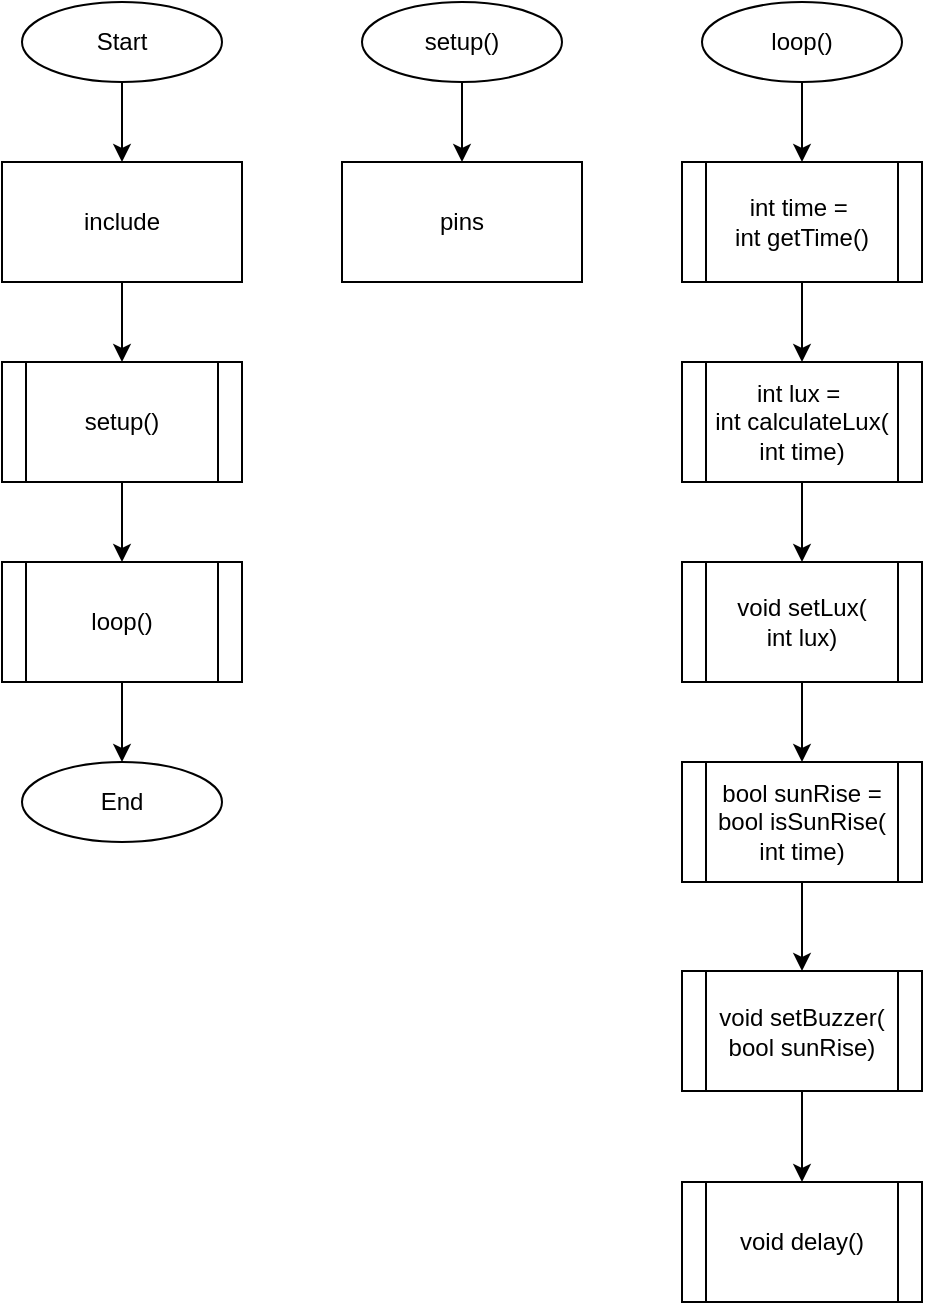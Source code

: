 <mxfile version="24.5.2" type="github">
  <diagram id="C5RBs43oDa-KdzZeNtuy" name="Page-1">
    <mxGraphModel dx="1279" dy="560" grid="1" gridSize="10" guides="1" tooltips="1" connect="1" arrows="1" fold="1" page="1" pageScale="1" pageWidth="827" pageHeight="1169" math="0" shadow="0">
      <root>
        <mxCell id="WIyWlLk6GJQsqaUBKTNV-0" />
        <mxCell id="WIyWlLk6GJQsqaUBKTNV-1" parent="WIyWlLk6GJQsqaUBKTNV-0" />
        <mxCell id="9KYYH3SGhph1YmxaZA-p-2" style="edgeStyle=orthogonalEdgeStyle;rounded=0;orthogonalLoop=1;jettySize=auto;html=1;entryX=0.5;entryY=0;entryDx=0;entryDy=0;" edge="1" parent="WIyWlLk6GJQsqaUBKTNV-1" source="q_1kvjc6tk3l14ZTKCB0-0" target="9KYYH3SGhph1YmxaZA-p-1">
          <mxGeometry relative="1" as="geometry" />
        </mxCell>
        <mxCell id="q_1kvjc6tk3l14ZTKCB0-0" value="Start" style="ellipse;whiteSpace=wrap;html=1;" parent="WIyWlLk6GJQsqaUBKTNV-1" vertex="1">
          <mxGeometry x="40" y="40" width="100" height="40" as="geometry" />
        </mxCell>
        <mxCell id="q_1kvjc6tk3l14ZTKCB0-17" style="edgeStyle=orthogonalEdgeStyle;rounded=0;orthogonalLoop=1;jettySize=auto;html=1;entryX=0.5;entryY=0;entryDx=0;entryDy=0;" parent="WIyWlLk6GJQsqaUBKTNV-1" source="q_1kvjc6tk3l14ZTKCB0-2" target="q_1kvjc6tk3l14ZTKCB0-3" edge="1">
          <mxGeometry relative="1" as="geometry" />
        </mxCell>
        <mxCell id="q_1kvjc6tk3l14ZTKCB0-2" value="int time =&amp;nbsp;&lt;div&gt;int getTime()&lt;br&gt;&lt;/div&gt;" style="shape=process;whiteSpace=wrap;html=1;backgroundOutline=1;" parent="WIyWlLk6GJQsqaUBKTNV-1" vertex="1">
          <mxGeometry x="370" y="120" width="120" height="60" as="geometry" />
        </mxCell>
        <mxCell id="q_1kvjc6tk3l14ZTKCB0-19" style="edgeStyle=orthogonalEdgeStyle;rounded=0;orthogonalLoop=1;jettySize=auto;html=1;entryX=0.5;entryY=0;entryDx=0;entryDy=0;" parent="WIyWlLk6GJQsqaUBKTNV-1" source="q_1kvjc6tk3l14ZTKCB0-3" target="q_1kvjc6tk3l14ZTKCB0-18" edge="1">
          <mxGeometry relative="1" as="geometry" />
        </mxCell>
        <mxCell id="q_1kvjc6tk3l14ZTKCB0-3" value="&lt;div&gt;int lux =&amp;nbsp;&lt;/div&gt;&lt;div&gt;int calculateLux(&lt;/div&gt;&lt;div&gt;int time)&lt;/div&gt;" style="shape=process;whiteSpace=wrap;html=1;backgroundOutline=1;" parent="WIyWlLk6GJQsqaUBKTNV-1" vertex="1">
          <mxGeometry x="370" y="220" width="120" height="60" as="geometry" />
        </mxCell>
        <mxCell id="q_1kvjc6tk3l14ZTKCB0-13" style="edgeStyle=orthogonalEdgeStyle;rounded=0;orthogonalLoop=1;jettySize=auto;html=1;entryX=0.5;entryY=0;entryDx=0;entryDy=0;" parent="WIyWlLk6GJQsqaUBKTNV-1" source="q_1kvjc6tk3l14ZTKCB0-4" target="q_1kvjc6tk3l14ZTKCB0-5" edge="1">
          <mxGeometry relative="1" as="geometry" />
        </mxCell>
        <mxCell id="q_1kvjc6tk3l14ZTKCB0-4" value="setup()" style="shape=process;whiteSpace=wrap;html=1;backgroundOutline=1;" parent="WIyWlLk6GJQsqaUBKTNV-1" vertex="1">
          <mxGeometry x="30" y="220" width="120" height="60" as="geometry" />
        </mxCell>
        <mxCell id="q_1kvjc6tk3l14ZTKCB0-14" style="edgeStyle=orthogonalEdgeStyle;rounded=0;orthogonalLoop=1;jettySize=auto;html=1;entryX=0.5;entryY=0;entryDx=0;entryDy=0;" parent="WIyWlLk6GJQsqaUBKTNV-1" source="q_1kvjc6tk3l14ZTKCB0-5" target="q_1kvjc6tk3l14ZTKCB0-11" edge="1">
          <mxGeometry relative="1" as="geometry" />
        </mxCell>
        <mxCell id="q_1kvjc6tk3l14ZTKCB0-5" value="loop()" style="shape=process;whiteSpace=wrap;html=1;backgroundOutline=1;" parent="WIyWlLk6GJQsqaUBKTNV-1" vertex="1">
          <mxGeometry x="30" y="320" width="120" height="60" as="geometry" />
        </mxCell>
        <mxCell id="q_1kvjc6tk3l14ZTKCB0-15" style="edgeStyle=orthogonalEdgeStyle;rounded=0;orthogonalLoop=1;jettySize=auto;html=1;entryX=0.5;entryY=0;entryDx=0;entryDy=0;" parent="WIyWlLk6GJQsqaUBKTNV-1" source="q_1kvjc6tk3l14ZTKCB0-6" target="9KYYH3SGhph1YmxaZA-p-5" edge="1">
          <mxGeometry relative="1" as="geometry">
            <mxPoint x="310" y="90" as="targetPoint" />
          </mxGeometry>
        </mxCell>
        <mxCell id="q_1kvjc6tk3l14ZTKCB0-6" value="setup()" style="ellipse;whiteSpace=wrap;html=1;" parent="WIyWlLk6GJQsqaUBKTNV-1" vertex="1">
          <mxGeometry x="210" y="40" width="100" height="40" as="geometry" />
        </mxCell>
        <mxCell id="q_1kvjc6tk3l14ZTKCB0-16" style="edgeStyle=orthogonalEdgeStyle;rounded=0;orthogonalLoop=1;jettySize=auto;html=1;entryX=0.5;entryY=0;entryDx=0;entryDy=0;" parent="WIyWlLk6GJQsqaUBKTNV-1" source="q_1kvjc6tk3l14ZTKCB0-7" target="q_1kvjc6tk3l14ZTKCB0-2" edge="1">
          <mxGeometry relative="1" as="geometry" />
        </mxCell>
        <mxCell id="q_1kvjc6tk3l14ZTKCB0-7" value="loop()" style="ellipse;whiteSpace=wrap;html=1;" parent="WIyWlLk6GJQsqaUBKTNV-1" vertex="1">
          <mxGeometry x="380" y="40" width="100" height="40" as="geometry" />
        </mxCell>
        <mxCell id="q_1kvjc6tk3l14ZTKCB0-11" value="End" style="ellipse;whiteSpace=wrap;html=1;" parent="WIyWlLk6GJQsqaUBKTNV-1" vertex="1">
          <mxGeometry x="40" y="420" width="100" height="40" as="geometry" />
        </mxCell>
        <mxCell id="q_1kvjc6tk3l14ZTKCB0-21" style="edgeStyle=orthogonalEdgeStyle;rounded=0;orthogonalLoop=1;jettySize=auto;html=1;entryX=0.5;entryY=0;entryDx=0;entryDy=0;" parent="WIyWlLk6GJQsqaUBKTNV-1" source="q_1kvjc6tk3l14ZTKCB0-18" target="q_1kvjc6tk3l14ZTKCB0-20" edge="1">
          <mxGeometry relative="1" as="geometry" />
        </mxCell>
        <mxCell id="q_1kvjc6tk3l14ZTKCB0-18" value="void setLux(&lt;div&gt;int lux)&lt;/div&gt;" style="shape=process;whiteSpace=wrap;html=1;backgroundOutline=1;" parent="WIyWlLk6GJQsqaUBKTNV-1" vertex="1">
          <mxGeometry x="370" y="320" width="120" height="60" as="geometry" />
        </mxCell>
        <mxCell id="q_1kvjc6tk3l14ZTKCB0-23" style="edgeStyle=orthogonalEdgeStyle;rounded=0;orthogonalLoop=1;jettySize=auto;html=1;entryX=0.5;entryY=0;entryDx=0;entryDy=0;" parent="WIyWlLk6GJQsqaUBKTNV-1" source="q_1kvjc6tk3l14ZTKCB0-20" target="q_1kvjc6tk3l14ZTKCB0-22" edge="1">
          <mxGeometry relative="1" as="geometry" />
        </mxCell>
        <mxCell id="q_1kvjc6tk3l14ZTKCB0-20" value="&lt;div&gt;bool sunRise = bool isSunRise(&lt;/div&gt;&lt;div&gt;int time)&lt;/div&gt;" style="shape=process;whiteSpace=wrap;html=1;backgroundOutline=1;" parent="WIyWlLk6GJQsqaUBKTNV-1" vertex="1">
          <mxGeometry x="370" y="420" width="120" height="60" as="geometry" />
        </mxCell>
        <mxCell id="q_1kvjc6tk3l14ZTKCB0-25" style="edgeStyle=orthogonalEdgeStyle;rounded=0;orthogonalLoop=1;jettySize=auto;html=1;entryX=0.5;entryY=0;entryDx=0;entryDy=0;" parent="WIyWlLk6GJQsqaUBKTNV-1" source="q_1kvjc6tk3l14ZTKCB0-22" target="q_1kvjc6tk3l14ZTKCB0-24" edge="1">
          <mxGeometry relative="1" as="geometry" />
        </mxCell>
        <mxCell id="q_1kvjc6tk3l14ZTKCB0-22" value="&lt;div&gt;void setBuzzer(&lt;/div&gt;&lt;div&gt;bool sunRise)&lt;/div&gt;" style="shape=process;whiteSpace=wrap;html=1;backgroundOutline=1;" parent="WIyWlLk6GJQsqaUBKTNV-1" vertex="1">
          <mxGeometry x="370" y="524.5" width="120" height="60" as="geometry" />
        </mxCell>
        <mxCell id="q_1kvjc6tk3l14ZTKCB0-24" value="void delay()" style="shape=process;whiteSpace=wrap;html=1;backgroundOutline=1;" parent="WIyWlLk6GJQsqaUBKTNV-1" vertex="1">
          <mxGeometry x="370" y="630" width="120" height="60" as="geometry" />
        </mxCell>
        <mxCell id="9KYYH3SGhph1YmxaZA-p-3" style="edgeStyle=orthogonalEdgeStyle;rounded=0;orthogonalLoop=1;jettySize=auto;html=1;entryX=0.5;entryY=0;entryDx=0;entryDy=0;" edge="1" parent="WIyWlLk6GJQsqaUBKTNV-1" source="9KYYH3SGhph1YmxaZA-p-1" target="q_1kvjc6tk3l14ZTKCB0-4">
          <mxGeometry relative="1" as="geometry" />
        </mxCell>
        <mxCell id="9KYYH3SGhph1YmxaZA-p-1" value="&lt;div&gt;include&lt;/div&gt;" style="rounded=0;whiteSpace=wrap;html=1;" vertex="1" parent="WIyWlLk6GJQsqaUBKTNV-1">
          <mxGeometry x="30" y="120" width="120" height="60" as="geometry" />
        </mxCell>
        <mxCell id="9KYYH3SGhph1YmxaZA-p-5" value="pins" style="rounded=0;whiteSpace=wrap;html=1;" vertex="1" parent="WIyWlLk6GJQsqaUBKTNV-1">
          <mxGeometry x="200" y="120" width="120" height="60" as="geometry" />
        </mxCell>
      </root>
    </mxGraphModel>
  </diagram>
</mxfile>
